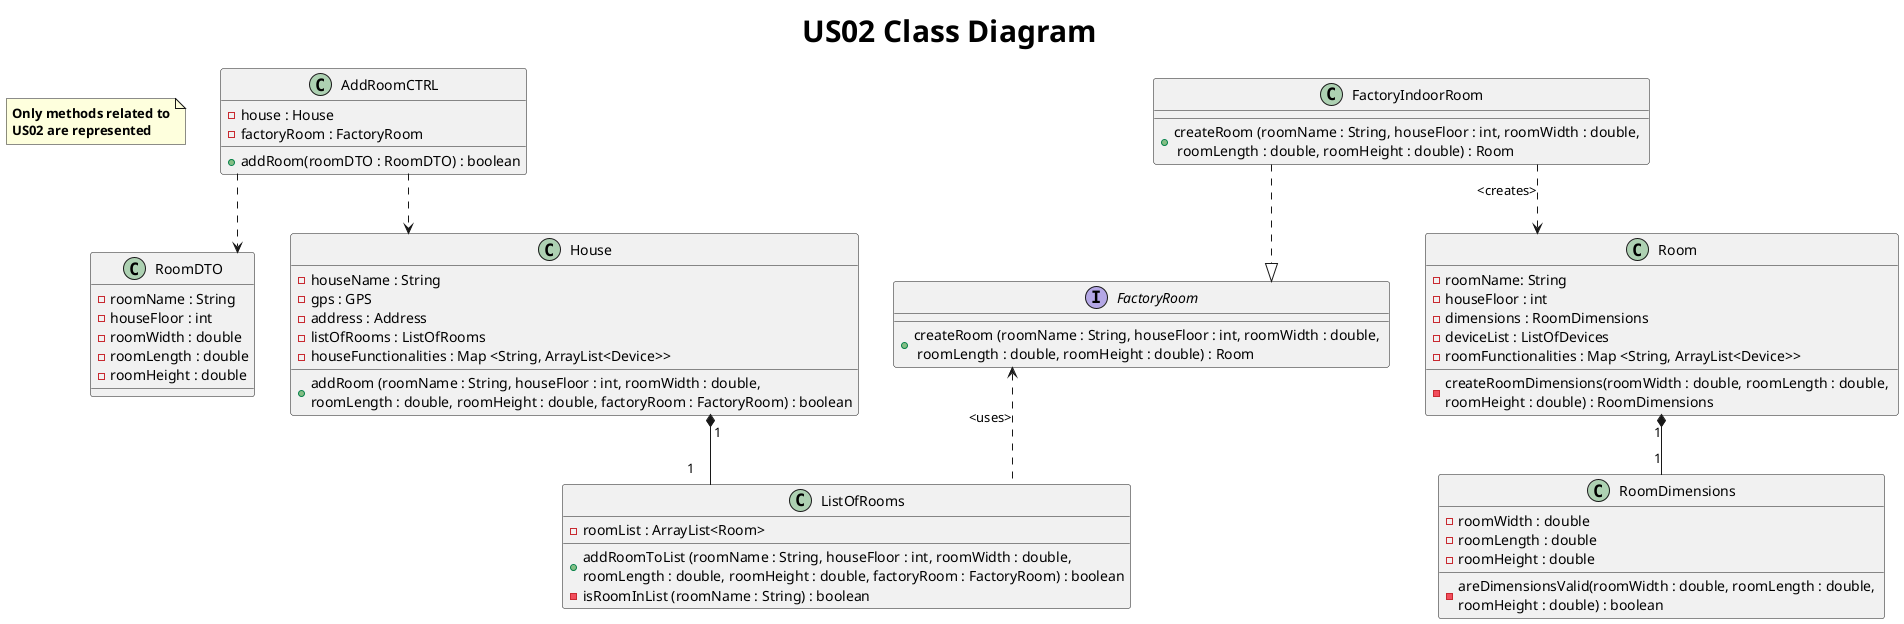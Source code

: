 @startuml

title <size: 30> US02 Class Diagram
note "<b>Only methods related to\n<b>US02 are represented" as N1
skinparam linetype ortho

class AddRoomCTRL {
    - house : House
    - factoryRoom : FactoryRoom

    + addRoom(roomDTO : RoomDTO) : boolean
}

class RoomDTO {
    - roomName : String
    - houseFloor : int
    - roomWidth : double
    - roomLength : double
    - roomHeight : double
}

class House {
    - houseName : String
    - gps : GPS
    - address : Address
    - listOfRooms : ListOfRooms
    - houseFunctionalities : Map <String, ArrayList<Device>>

    + addRoom (roomName : String, houseFloor : int, roomWidth : double, \nroomLength : double, roomHeight : double, factoryRoom : FactoryRoom) : boolean
}

class Room {
    - roomName: String
    - houseFloor : int
    - dimensions : RoomDimensions
    - deviceList : ListOfDevices
    - roomFunctionalities : Map <String, ArrayList<Device>>

    - createRoomDimensions(roomWidth : double, roomLength : double, \nroomHeight : double) : RoomDimensions
}

class RoomDimensions{
     - roomWidth : double
     - roomLength : double
     - roomHeight : double

     - areDimensionsValid(roomWidth : double, roomLength : double, \nroomHeight : double) : boolean
}

class ListOfRooms{
    - roomList : ArrayList<Room>

    + addRoomToList (roomName : String, houseFloor : int, roomWidth : double, \nroomLength : double, roomHeight : double, factoryRoom : FactoryRoom) : boolean
    - isRoomInList (roomName : String) : boolean


}

interface FactoryRoom{
    + createRoom (roomName : String, houseFloor : int, roomWidth : double, \n roomLength : double, roomHeight : double) : Room
}

class FactoryIndoorRoom{
    + createRoom (roomName : String, houseFloor : int, roomWidth : double, \n roomLength : double, roomHeight : double) : Room
}

AddRoomCTRL ..> House

AddRoomCTRL ..> RoomDTO

House "1" *-- "1" ListOfRooms

Room "1" *-- "1" RoomDimensions

FactoryRoom <.. ListOfRooms : <uses>

FactoryIndoorRoom  ..|> FactoryRoom

FactoryIndoorRoom ..> Room : <creates>


@enduml